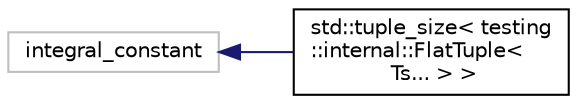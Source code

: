 digraph "Graphical Class Hierarchy"
{
 // INTERACTIVE_SVG=YES
 // LATEX_PDF_SIZE
  edge [fontname="Helvetica",fontsize="10",labelfontname="Helvetica",labelfontsize="10"];
  node [fontname="Helvetica",fontsize="10",shape=record];
  rankdir="LR";
  Node164 [label="integral_constant",height=0.2,width=0.4,color="grey75", fillcolor="white", style="filled",tooltip=" "];
  Node164 -> Node0 [dir="back",color="midnightblue",fontsize="10",style="solid",fontname="Helvetica"];
  Node0 [label="std::tuple_size\< testing\l::internal::FlatTuple\<\l Ts... \> \>",height=0.2,width=0.4,color="black", fillcolor="white", style="filled",URL="$dc/dd0/structstd_1_1tuple__size_3_01testing_1_1internal_1_1_flat_tuple_3_01_ts_8_8_8_01_4_01_4.html",tooltip=" "];
}
